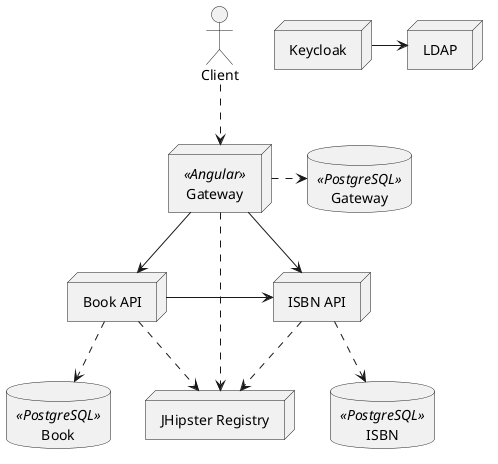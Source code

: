 @startuml

database Book <<PostgreSQL>> as dbbook
database Gateway <<PostgreSQL>> as dbgateway
database ISBN <<PostgreSQL>> as dbisbn

actor Client as client
node Gateway <<Angular>> as gateway
node "Book API" as book
node "ISBN API" as isbn
node Keycloak as key
node "JHipster Registry" as registry
node LDAP as ldap

gateway -.> registry
book -.> registry
isbn -.> registry

book -.> dbbook
isbn -.> dbisbn
gateway .> dbgateway

book -> isbn

client -.> gateway
gateway -> book
gateway --> isbn

key -> ldap

@enduml
